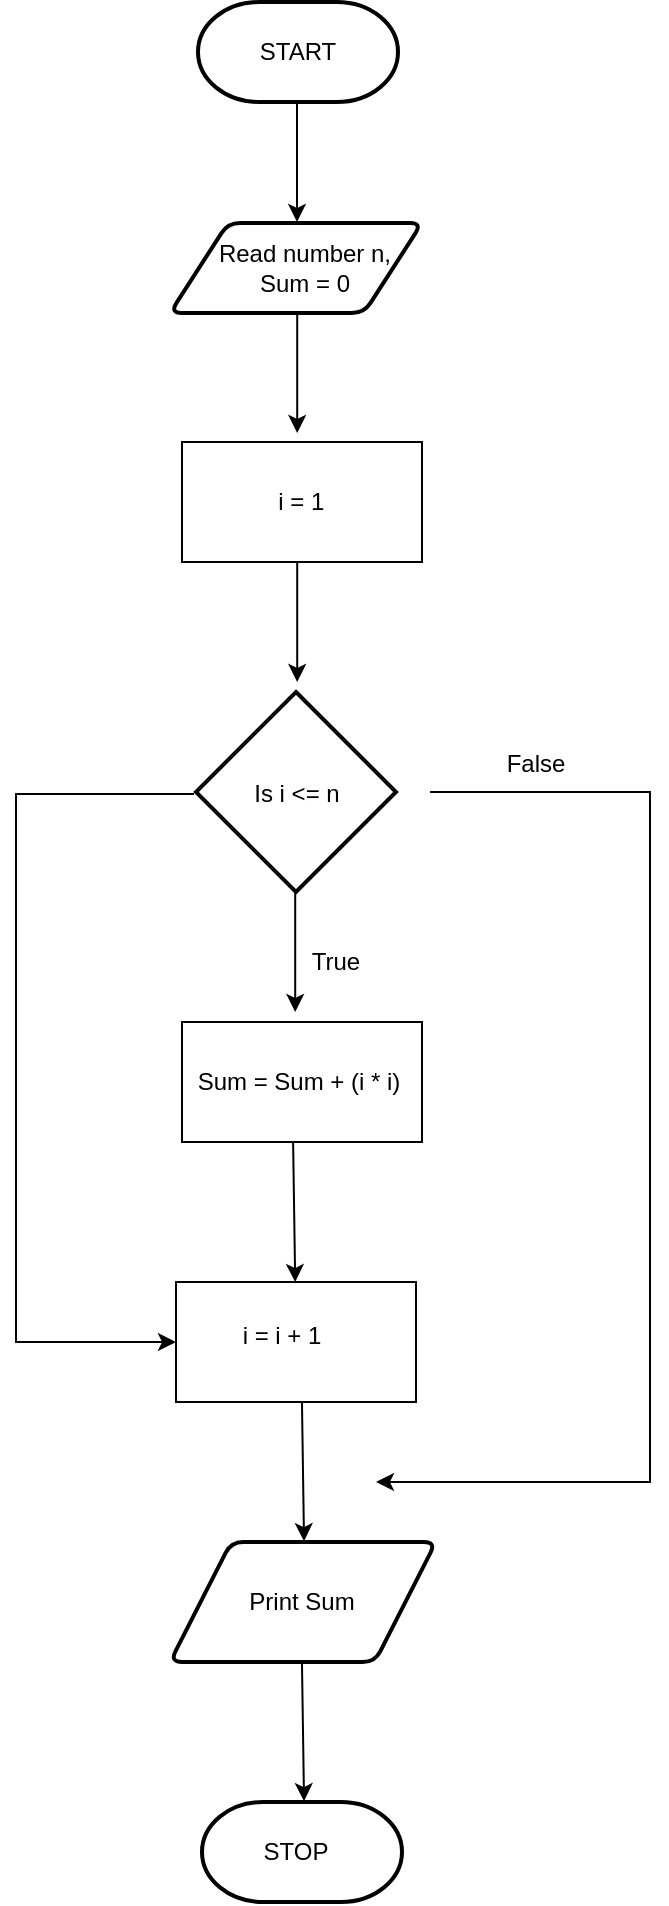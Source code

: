 <mxfile version="20.6.0" type="github">
  <diagram id="kix0m2wkywLuxFLJuS8X" name="Page-1">
    <mxGraphModel dx="1521" dy="394" grid="1" gridSize="10" guides="1" tooltips="1" connect="1" arrows="1" fold="1" page="1" pageScale="1" pageWidth="827" pageHeight="1169" math="0" shadow="0">
      <root>
        <mxCell id="0" />
        <mxCell id="1" parent="0" />
        <mxCell id="xp2GCXYfNlZoxfFlJptV-4" value="" style="rounded=0;whiteSpace=wrap;html=1;" vertex="1" parent="1">
          <mxGeometry x="-567" y="310" width="120" height="60" as="geometry" />
        </mxCell>
        <mxCell id="VRkxCYE8c5NHndmHMXFx-4" value="" style="strokeWidth=2;html=1;shape=mxgraph.flowchart.terminator;whiteSpace=wrap;" parent="1" vertex="1">
          <mxGeometry x="-559" y="90" width="100" height="50" as="geometry" />
        </mxCell>
        <mxCell id="VRkxCYE8c5NHndmHMXFx-5" value="" style="shape=parallelogram;html=1;strokeWidth=2;perimeter=parallelogramPerimeter;whiteSpace=wrap;rounded=1;arcSize=12;size=0.23;" parent="1" vertex="1">
          <mxGeometry x="-573" y="200.5" width="126" height="45" as="geometry" />
        </mxCell>
        <mxCell id="VRkxCYE8c5NHndmHMXFx-8" value="" style="strokeWidth=2;html=1;shape=mxgraph.flowchart.decision;whiteSpace=wrap;" parent="1" vertex="1">
          <mxGeometry x="-560" y="435" width="100" height="100" as="geometry" />
        </mxCell>
        <mxCell id="VRkxCYE8c5NHndmHMXFx-13" value="START" style="text;strokeColor=none;fillColor=none;align=center;verticalAlign=middle;spacingLeft=4;spacingRight=4;overflow=hidden;points=[[0,0.5],[1,0.5]];portConstraint=eastwest;rotatable=0;whiteSpace=wrap;html=1;" parent="1" vertex="1">
          <mxGeometry x="-549" y="100" width="80" height="30" as="geometry" />
        </mxCell>
        <mxCell id="VRkxCYE8c5NHndmHMXFx-14" value="Read number n,&lt;br&gt;Sum = 0" style="text;strokeColor=none;fillColor=none;align=center;verticalAlign=middle;spacingLeft=4;spacingRight=4;overflow=hidden;points=[[0,0.5],[1,0.5]];portConstraint=eastwest;rotatable=0;whiteSpace=wrap;html=1;" parent="1" vertex="1">
          <mxGeometry x="-555" y="205.5" width="99" height="34.5" as="geometry" />
        </mxCell>
        <mxCell id="VRkxCYE8c5NHndmHMXFx-15" value="&amp;nbsp;i = 1" style="text;strokeColor=none;fillColor=none;align=center;verticalAlign=middle;spacingLeft=4;spacingRight=4;overflow=hidden;points=[[0,0.5],[1,0.5]];portConstraint=eastwest;rotatable=0;whiteSpace=wrap;html=1;" parent="1" vertex="1">
          <mxGeometry x="-549" y="325" width="80" height="30" as="geometry" />
        </mxCell>
        <mxCell id="VRkxCYE8c5NHndmHMXFx-16" value="Is i&amp;nbsp;&amp;lt;= n" style="text;strokeColor=none;fillColor=none;align=center;verticalAlign=middle;spacingLeft=4;spacingRight=4;overflow=hidden;points=[[0,0.5],[1,0.5]];portConstraint=eastwest;rotatable=0;whiteSpace=wrap;html=1;" parent="1" vertex="1">
          <mxGeometry x="-550" y="456" width="81" height="60" as="geometry" />
        </mxCell>
        <mxCell id="VRkxCYE8c5NHndmHMXFx-17" value="True" style="text;strokeColor=none;fillColor=none;align=center;verticalAlign=middle;spacingLeft=4;spacingRight=4;overflow=hidden;points=[[0,0.5],[1,0.5]];portConstraint=eastwest;rotatable=0;whiteSpace=wrap;html=1;" parent="1" vertex="1">
          <mxGeometry x="-530" y="555" width="80" height="30" as="geometry" />
        </mxCell>
        <mxCell id="VRkxCYE8c5NHndmHMXFx-21" value="False" style="text;strokeColor=none;fillColor=none;align=center;verticalAlign=middle;spacingLeft=4;spacingRight=4;overflow=hidden;points=[[0,0.5],[1,0.5]];portConstraint=eastwest;rotatable=0;whiteSpace=wrap;html=1;" parent="1" vertex="1">
          <mxGeometry x="-430" y="456" width="80" height="30" as="geometry" />
        </mxCell>
        <mxCell id="xp2GCXYfNlZoxfFlJptV-1" value="" style="endArrow=classic;html=1;rounded=0;" edge="1" parent="1">
          <mxGeometry width="50" height="50" relative="1" as="geometry">
            <mxPoint x="-509.5" y="140" as="sourcePoint" />
            <mxPoint x="-509.5" y="200" as="targetPoint" />
          </mxGeometry>
        </mxCell>
        <mxCell id="xp2GCXYfNlZoxfFlJptV-3" value="" style="endArrow=classic;html=1;rounded=0;" edge="1" parent="1">
          <mxGeometry width="50" height="50" relative="1" as="geometry">
            <mxPoint x="-509.4" y="245.5" as="sourcePoint" />
            <mxPoint x="-509.4" y="305.5" as="targetPoint" />
          </mxGeometry>
        </mxCell>
        <mxCell id="xp2GCXYfNlZoxfFlJptV-5" value="" style="endArrow=classic;html=1;rounded=0;" edge="1" parent="1">
          <mxGeometry width="50" height="50" relative="1" as="geometry">
            <mxPoint x="-509.4" y="370" as="sourcePoint" />
            <mxPoint x="-509.4" y="430" as="targetPoint" />
          </mxGeometry>
        </mxCell>
        <mxCell id="xp2GCXYfNlZoxfFlJptV-6" value="" style="endArrow=classic;html=1;rounded=0;" edge="1" parent="1">
          <mxGeometry width="50" height="50" relative="1" as="geometry">
            <mxPoint x="-510.4" y="535" as="sourcePoint" />
            <mxPoint x="-510.4" y="595" as="targetPoint" />
          </mxGeometry>
        </mxCell>
        <mxCell id="xp2GCXYfNlZoxfFlJptV-7" value="" style="rounded=0;whiteSpace=wrap;html=1;" vertex="1" parent="1">
          <mxGeometry x="-567" y="600" width="120" height="60" as="geometry" />
        </mxCell>
        <mxCell id="xp2GCXYfNlZoxfFlJptV-10" value="" style="rounded=0;whiteSpace=wrap;html=1;" vertex="1" parent="1">
          <mxGeometry x="-570" y="730" width="120" height="60" as="geometry" />
        </mxCell>
        <mxCell id="xp2GCXYfNlZoxfFlJptV-11" value="" style="shape=parallelogram;html=1;strokeWidth=2;perimeter=parallelogramPerimeter;whiteSpace=wrap;rounded=1;arcSize=12;size=0.23;" vertex="1" parent="1">
          <mxGeometry x="-573" y="860" width="133" height="60" as="geometry" />
        </mxCell>
        <mxCell id="xp2GCXYfNlZoxfFlJptV-13" value="" style="strokeWidth=2;html=1;shape=mxgraph.flowchart.terminator;whiteSpace=wrap;" vertex="1" parent="1">
          <mxGeometry x="-557" y="990" width="100" height="50" as="geometry" />
        </mxCell>
        <mxCell id="xp2GCXYfNlZoxfFlJptV-15" value="" style="endArrow=classic;html=1;rounded=0;entryX=0;entryY=0.5;entryDx=0;entryDy=0;" edge="1" parent="1" target="xp2GCXYfNlZoxfFlJptV-10">
          <mxGeometry width="50" height="50" relative="1" as="geometry">
            <mxPoint x="-561" y="486" as="sourcePoint" />
            <mxPoint x="-700" y="770" as="targetPoint" />
            <Array as="points">
              <mxPoint x="-650" y="486" />
              <mxPoint x="-650" y="760" />
            </Array>
          </mxGeometry>
        </mxCell>
        <mxCell id="xp2GCXYfNlZoxfFlJptV-16" value="" style="endArrow=classic;html=1;rounded=0;" edge="1" parent="1">
          <mxGeometry width="50" height="50" relative="1" as="geometry">
            <mxPoint x="-443" y="485" as="sourcePoint" />
            <mxPoint x="-470" y="830" as="targetPoint" />
            <Array as="points">
              <mxPoint x="-333" y="485" />
              <mxPoint x="-333" y="830" />
            </Array>
          </mxGeometry>
        </mxCell>
        <mxCell id="xp2GCXYfNlZoxfFlJptV-17" value="" style="endArrow=classic;html=1;rounded=0;exitX=0.463;exitY=1.007;exitDx=0;exitDy=0;exitPerimeter=0;" edge="1" parent="1" source="xp2GCXYfNlZoxfFlJptV-7">
          <mxGeometry width="50" height="50" relative="1" as="geometry">
            <mxPoint x="-510.4" y="670" as="sourcePoint" />
            <mxPoint x="-510.4" y="730" as="targetPoint" />
          </mxGeometry>
        </mxCell>
        <mxCell id="xp2GCXYfNlZoxfFlJptV-18" value="" style="endArrow=classic;html=1;rounded=0;exitX=0.463;exitY=1.007;exitDx=0;exitDy=0;exitPerimeter=0;" edge="1" parent="1">
          <mxGeometry width="50" height="50" relative="1" as="geometry">
            <mxPoint x="-507.02" y="790.0" as="sourcePoint" />
            <mxPoint x="-505.98" y="859.58" as="targetPoint" />
          </mxGeometry>
        </mxCell>
        <mxCell id="xp2GCXYfNlZoxfFlJptV-19" value="" style="endArrow=classic;html=1;rounded=0;exitX=0.463;exitY=1.007;exitDx=0;exitDy=0;exitPerimeter=0;" edge="1" parent="1">
          <mxGeometry width="50" height="50" relative="1" as="geometry">
            <mxPoint x="-507.02" y="920" as="sourcePoint" />
            <mxPoint x="-505.98" y="989.58" as="targetPoint" />
          </mxGeometry>
        </mxCell>
        <mxCell id="VRkxCYE8c5NHndmHMXFx-22" value="Sum =&amp;nbsp;Sum + (i * i)" style="text;strokeColor=none;fillColor=none;align=center;verticalAlign=middle;spacingLeft=4;spacingRight=4;overflow=hidden;points=[[0,0.5],[1,0.5]];portConstraint=eastwest;rotatable=0;whiteSpace=wrap;html=1;" parent="1" vertex="1">
          <mxGeometry x="-582.5" y="615" width="147" height="30" as="geometry" />
        </mxCell>
        <mxCell id="VRkxCYE8c5NHndmHMXFx-18" value="Print Sum" style="text;strokeColor=none;fillColor=none;align=center;verticalAlign=middle;spacingLeft=4;spacingRight=4;overflow=hidden;points=[[0,0.5],[1,0.5]];portConstraint=eastwest;rotatable=0;whiteSpace=wrap;html=1;" parent="1" vertex="1">
          <mxGeometry x="-547" y="875" width="80" height="30" as="geometry" />
        </mxCell>
        <mxCell id="VRkxCYE8c5NHndmHMXFx-19" value="i = i + 1" style="text;strokeColor=none;fillColor=none;align=center;verticalAlign=middle;spacingLeft=4;spacingRight=4;overflow=hidden;points=[[0,0.5],[1,0.5]];portConstraint=eastwest;rotatable=0;whiteSpace=wrap;html=1;" parent="1" vertex="1">
          <mxGeometry x="-557" y="742" width="80" height="30" as="geometry" />
        </mxCell>
        <mxCell id="xp2GCXYfNlZoxfFlJptV-20" value="STOP" style="text;strokeColor=none;fillColor=none;align=center;verticalAlign=middle;spacingLeft=4;spacingRight=4;overflow=hidden;points=[[0,0.5],[1,0.5]];portConstraint=eastwest;rotatable=0;whiteSpace=wrap;html=1;" vertex="1" parent="1">
          <mxGeometry x="-550" y="1000" width="80" height="30" as="geometry" />
        </mxCell>
      </root>
    </mxGraphModel>
  </diagram>
</mxfile>
